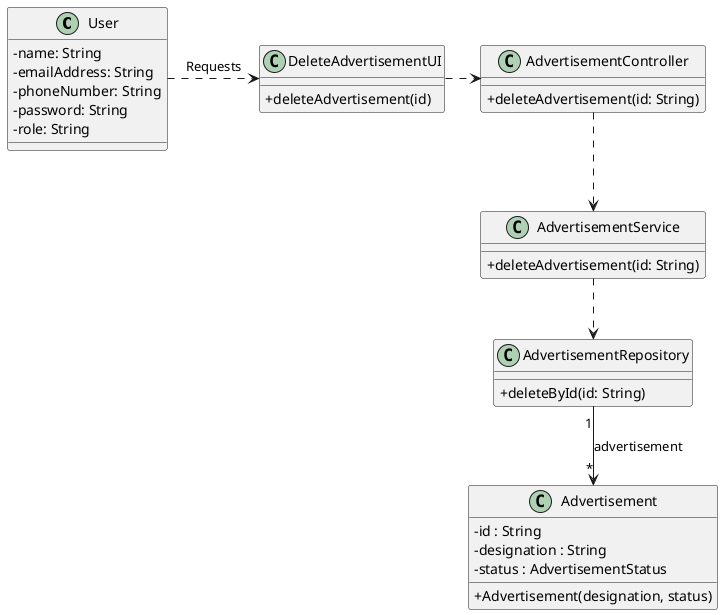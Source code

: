 @startuml
skinparam packageStyle rectangle
skinparam shadowing false
skinparam linetype polyline
skinparam classAttributeIconSize 0

class User {
    - name: String
    - emailAddress: String
    - phoneNumber: String
    - password: String
    - role: String
}

class DeleteAdvertisementUI {
    + deleteAdvertisement(id)
}

class Advertisement {
    - id : String
    - designation : String
    - status : AdvertisementStatus
    + Advertisement(designation, status)
}

'class AdvertisementDTO {
'    - id : String
'    - designation : String
 '   + AdvertisementDTO()
'}

class AdvertisementController {
    + deleteAdvertisement(id: String)
}

class AdvertisementService {
    + deleteAdvertisement(id: String)
}

class AdvertisementRepository {
    + deleteById(id: String)
}

'class AdvertisementMapper {
'    + toEntity()
'    + toDTO()
'}

User .> DeleteAdvertisementUI : Requests
DeleteAdvertisementUI .> AdvertisementController
AdvertisementController ..> AdvertisementService
AdvertisementService ..> AdvertisementRepository
AdvertisementRepository "1" --> "*" Advertisement : advertisement



@enduml
